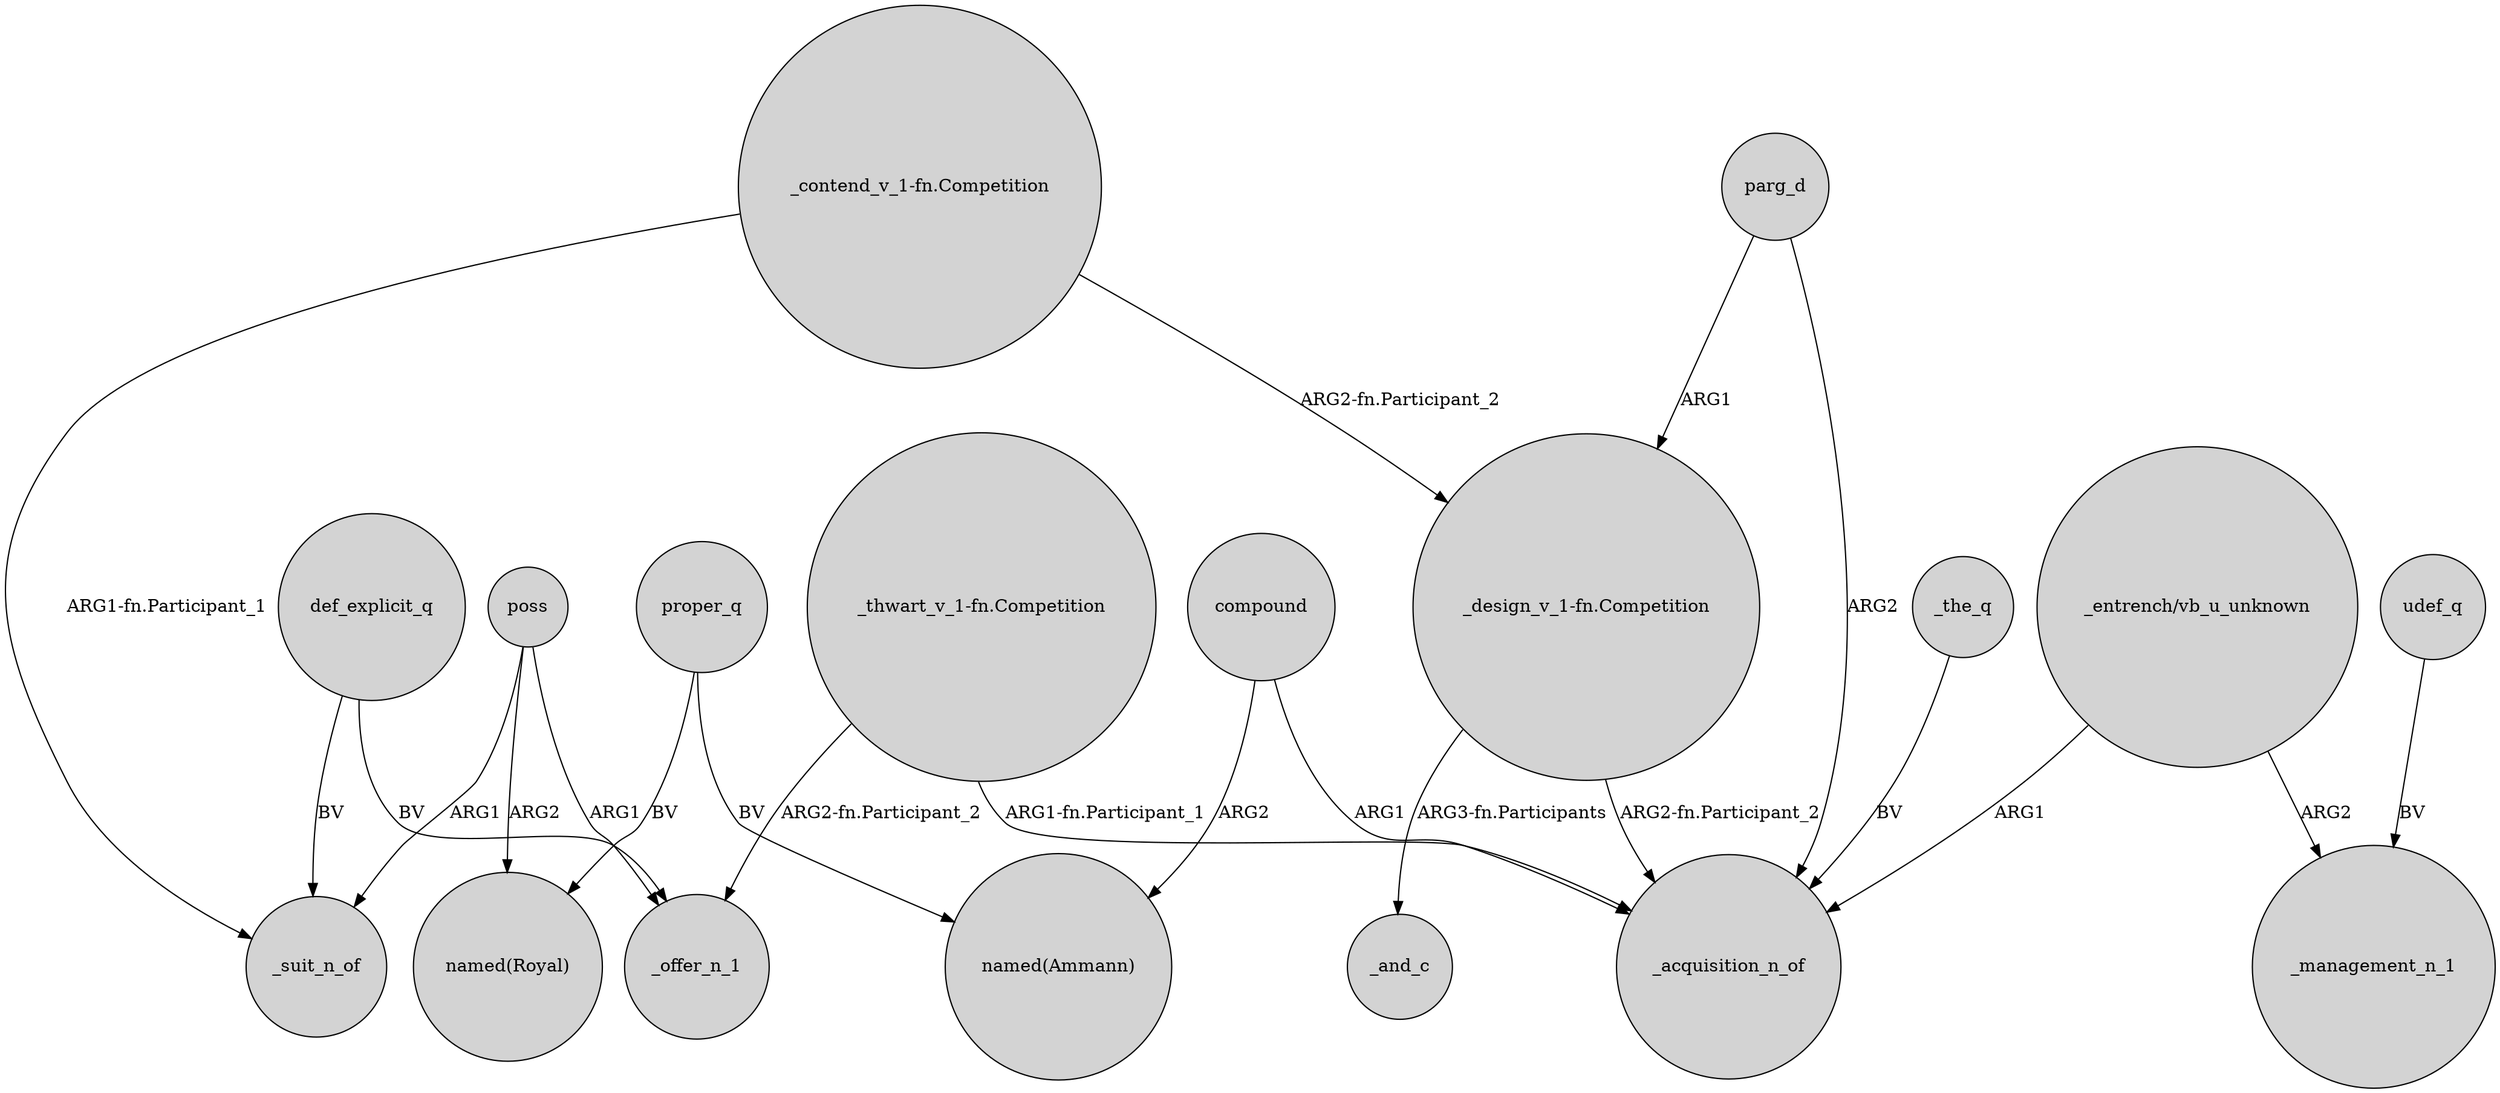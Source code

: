 digraph {
	node [shape=circle style=filled]
	proper_q -> "named(Royal)" [label=BV]
	poss -> _suit_n_of [label=ARG1]
	parg_d -> _acquisition_n_of [label=ARG2]
	"_design_v_1-fn.Competition" -> _acquisition_n_of [label="ARG2-fn.Participant_2"]
	"_contend_v_1-fn.Competition" -> _suit_n_of [label="ARG1-fn.Participant_1"]
	_the_q -> _acquisition_n_of [label=BV]
	"_entrench/vb_u_unknown" -> _acquisition_n_of [label=ARG1]
	"_thwart_v_1-fn.Competition" -> _acquisition_n_of [label="ARG1-fn.Participant_1"]
	proper_q -> "named(Ammann)" [label=BV]
	"_thwart_v_1-fn.Competition" -> _offer_n_1 [label="ARG2-fn.Participant_2"]
	"_entrench/vb_u_unknown" -> _management_n_1 [label=ARG2]
	udef_q -> _management_n_1 [label=BV]
	poss -> _offer_n_1 [label=ARG1]
	def_explicit_q -> _offer_n_1 [label=BV]
	def_explicit_q -> _suit_n_of [label=BV]
	"_contend_v_1-fn.Competition" -> "_design_v_1-fn.Competition" [label="ARG2-fn.Participant_2"]
	compound -> _acquisition_n_of [label=ARG1]
	poss -> "named(Royal)" [label=ARG2]
	compound -> "named(Ammann)" [label=ARG2]
	"_design_v_1-fn.Competition" -> _and_c [label="ARG3-fn.Participants"]
	parg_d -> "_design_v_1-fn.Competition" [label=ARG1]
}

